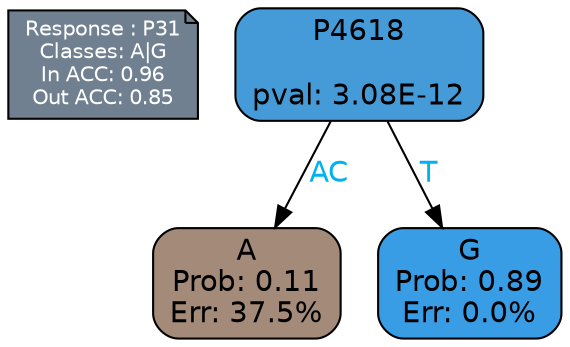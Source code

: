 digraph Tree {
node [shape=box, style="filled, rounded", color="black", fontname=helvetica] ;
graph [ranksep=equally, splines=polylines, bgcolor=transparent, dpi=600] ;
edge [fontname=helvetica] ;
LEGEND [label="Response : P31
Classes: A|G
In ACC: 0.96
Out ACC: 0.85
",shape=note,align=left,style=filled,fillcolor="slategray",fontcolor="white",fontsize=10];1 [label="P4618

pval: 3.08E-12", fillcolor="#459bd8"] ;
2 [label="A
Prob: 0.11
Err: 37.5%", fillcolor="#a48b79"] ;
3 [label="G
Prob: 0.89
Err: 0.0%", fillcolor="#399de5"] ;
1 -> 2 [label="AC",fontcolor=deepskyblue2] ;
1 -> 3 [label="T",fontcolor=deepskyblue2] ;
{rank = same; 2;3;}{rank = same; LEGEND;1;}}